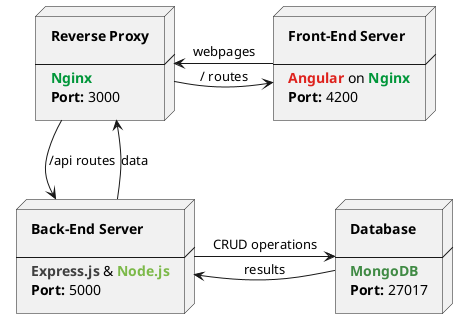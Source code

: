@startuml docker-deployment-diagram
node reverseProxy [
<b>Reverse Proxy</b>

----
<b><color:#009639>Nginx</color></b>
<b>Port:</b> 3000
]
node frontend [
<b>Front-End Server</b>

----
<b><color:#de221d>Angular</color></b> on <b><color:#009639>Nginx</color></b>
<b>Port:</b> 4200
]
node backend [
<b>Back-End Server</b>

----
<b><color:#3f3f3f>Express.js</color></b> & <b><color:#7cb949>Node.js</color></b>
<b>Port:</b> 5000
]
node mongoDatabase [
<b>Database</b>

----
<b><color:#408a44>MongoDB</color></b>
<b>Port:</b> 27017
]

reverseProxy -r-> frontend : / routes
frontend -l-> reverseProxy : webpages
reverseProxy -d-> backend : /api routes
backend -u-> reverseProxy : data
backend -r-> mongoDatabase : CRUD operations
mongoDatabase -l-> backend : results
@enduml